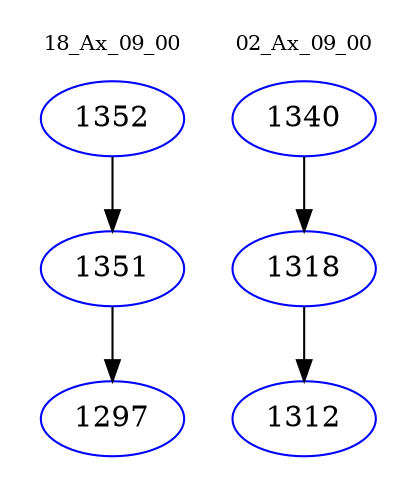 digraph{
subgraph cluster_0 {
color = white
label = "18_Ax_09_00";
fontsize=10;
T0_1352 [label="1352", color="blue"]
T0_1352 -> T0_1351 [color="black"]
T0_1351 [label="1351", color="blue"]
T0_1351 -> T0_1297 [color="black"]
T0_1297 [label="1297", color="blue"]
}
subgraph cluster_1 {
color = white
label = "02_Ax_09_00";
fontsize=10;
T1_1340 [label="1340", color="blue"]
T1_1340 -> T1_1318 [color="black"]
T1_1318 [label="1318", color="blue"]
T1_1318 -> T1_1312 [color="black"]
T1_1312 [label="1312", color="blue"]
}
}
